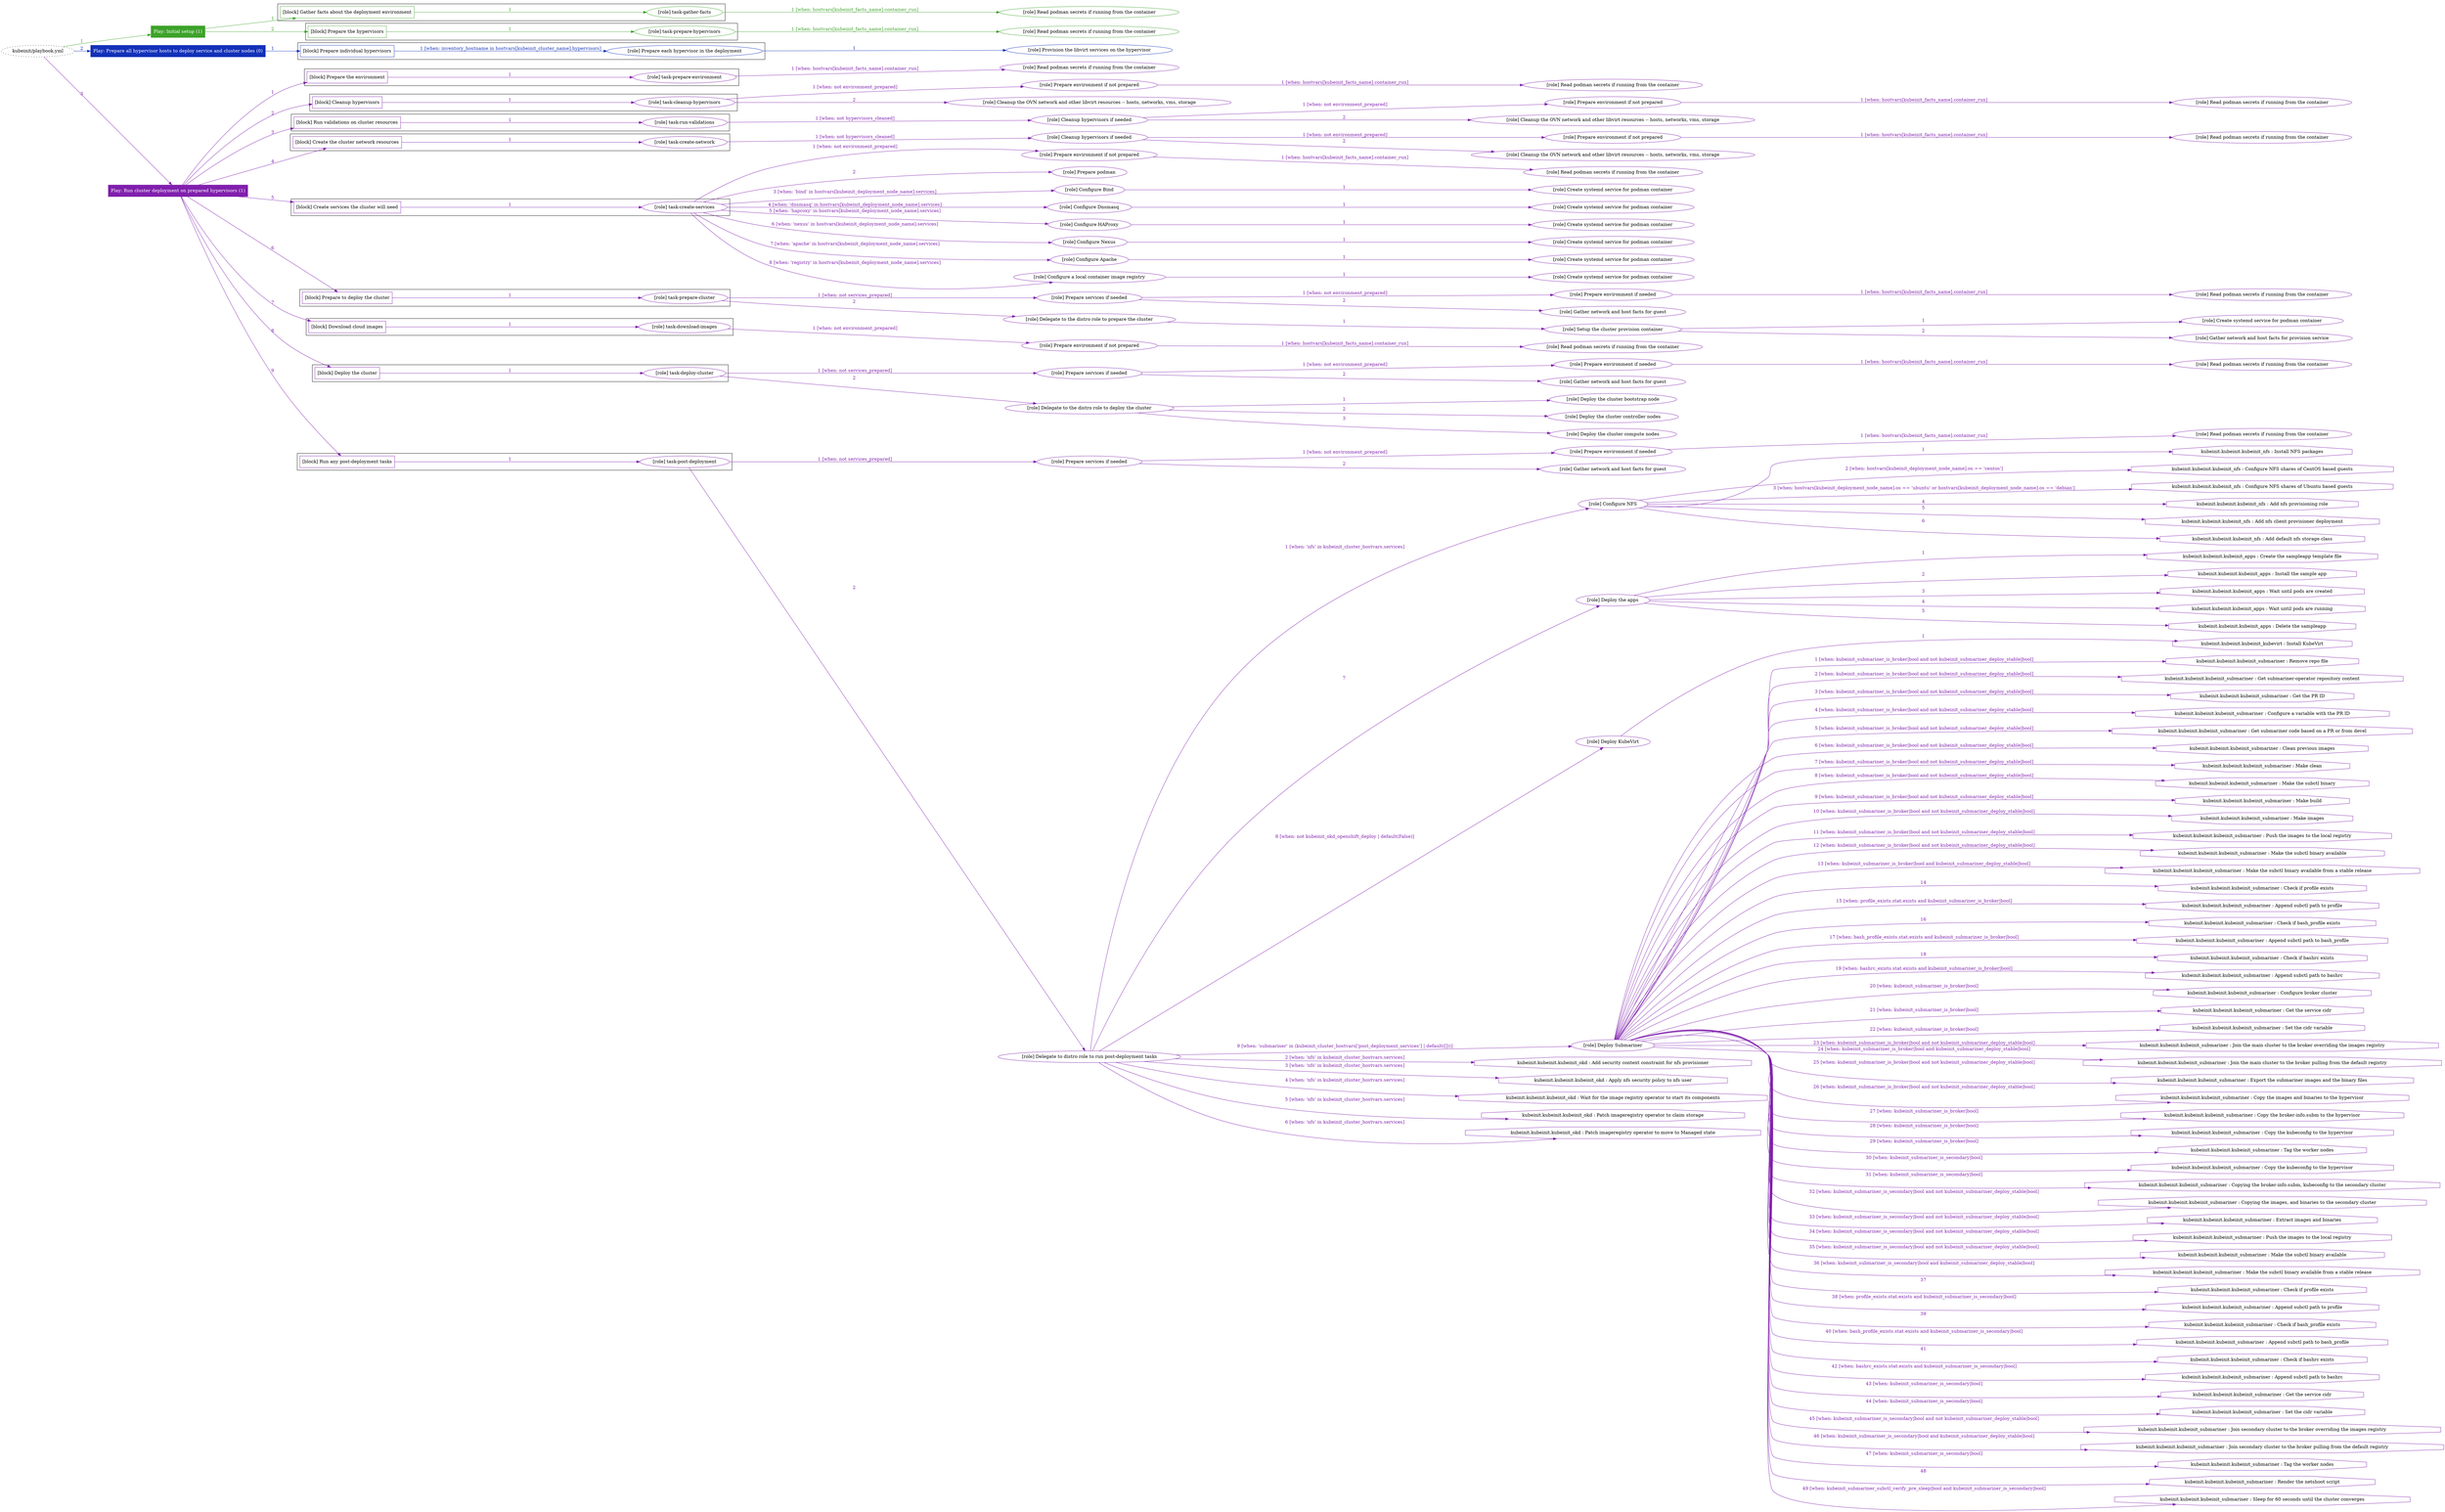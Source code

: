 digraph {
	graph [concentrate=true ordering=in rankdir=LR ratio=fill]
	edge [esep=5 sep=10]
	"kubeinit/playbook.yml" [id=root_node style=dotted]
	play_8e973136 [label="Play: Initial setup (1)" color="#3da22a" fontcolor="#ffffff" id=play_8e973136 shape=box style=filled tooltip=localhost]
	"kubeinit/playbook.yml" -> play_8e973136 [label="1 " color="#3da22a" fontcolor="#3da22a" id=edge_046dbe3c labeltooltip="1 " tooltip="1 "]
	subgraph "Read podman secrets if running from the container" {
		role_c6eec3cd [label="[role] Read podman secrets if running from the container" color="#3da22a" id=role_c6eec3cd tooltip="Read podman secrets if running from the container"]
	}
	subgraph "task-gather-facts" {
		role_2de1b2ab [label="[role] task-gather-facts" color="#3da22a" id=role_2de1b2ab tooltip="task-gather-facts"]
		role_2de1b2ab -> role_c6eec3cd [label="1 [when: hostvars[kubeinit_facts_name].container_run]" color="#3da22a" fontcolor="#3da22a" id=edge_956f3f4a labeltooltip="1 [when: hostvars[kubeinit_facts_name].container_run]" tooltip="1 [when: hostvars[kubeinit_facts_name].container_run]"]
	}
	subgraph "Read podman secrets if running from the container" {
		role_429917e6 [label="[role] Read podman secrets if running from the container" color="#3da22a" id=role_429917e6 tooltip="Read podman secrets if running from the container"]
	}
	subgraph "task-prepare-hypervisors" {
		role_b877739e [label="[role] task-prepare-hypervisors" color="#3da22a" id=role_b877739e tooltip="task-prepare-hypervisors"]
		role_b877739e -> role_429917e6 [label="1 [when: hostvars[kubeinit_facts_name].container_run]" color="#3da22a" fontcolor="#3da22a" id=edge_117142f1 labeltooltip="1 [when: hostvars[kubeinit_facts_name].container_run]" tooltip="1 [when: hostvars[kubeinit_facts_name].container_run]"]
	}
	subgraph "Play: Initial setup (1)" {
		play_8e973136 -> block_1b219c3b [label=1 color="#3da22a" fontcolor="#3da22a" id=edge_9ead3d5d labeltooltip=1 tooltip=1]
		subgraph cluster_block_1b219c3b {
			block_1b219c3b [label="[block] Gather facts about the deployment environment" color="#3da22a" id=block_1b219c3b labeltooltip="Gather facts about the deployment environment" shape=box tooltip="Gather facts about the deployment environment"]
			block_1b219c3b -> role_2de1b2ab [label="1 " color="#3da22a" fontcolor="#3da22a" id=edge_9a0329f1 labeltooltip="1 " tooltip="1 "]
		}
		play_8e973136 -> block_66ba268b [label=2 color="#3da22a" fontcolor="#3da22a" id=edge_96468806 labeltooltip=2 tooltip=2]
		subgraph cluster_block_66ba268b {
			block_66ba268b [label="[block] Prepare the hypervisors" color="#3da22a" id=block_66ba268b labeltooltip="Prepare the hypervisors" shape=box tooltip="Prepare the hypervisors"]
			block_66ba268b -> role_b877739e [label="1 " color="#3da22a" fontcolor="#3da22a" id=edge_229be7aa labeltooltip="1 " tooltip="1 "]
		}
	}
	play_f1417318 [label="Play: Prepare all hypervisor hosts to deploy service and cluster nodes (0)" color="#1331b9" fontcolor="#ffffff" id=play_f1417318 shape=box style=filled tooltip="Play: Prepare all hypervisor hosts to deploy service and cluster nodes (0)"]
	"kubeinit/playbook.yml" -> play_f1417318 [label="2 " color="#1331b9" fontcolor="#1331b9" id=edge_77fef338 labeltooltip="2 " tooltip="2 "]
	subgraph "Provision the libvirt services on the hypervisor" {
		role_1cb1f9b7 [label="[role] Provision the libvirt services on the hypervisor" color="#1331b9" id=role_1cb1f9b7 tooltip="Provision the libvirt services on the hypervisor"]
	}
	subgraph "Prepare each hypervisor in the deployment" {
		role_1d1a9a85 [label="[role] Prepare each hypervisor in the deployment" color="#1331b9" id=role_1d1a9a85 tooltip="Prepare each hypervisor in the deployment"]
		role_1d1a9a85 -> role_1cb1f9b7 [label="1 " color="#1331b9" fontcolor="#1331b9" id=edge_116e3434 labeltooltip="1 " tooltip="1 "]
	}
	subgraph "Play: Prepare all hypervisor hosts to deploy service and cluster nodes (0)" {
		play_f1417318 -> block_4d8bea5c [label=1 color="#1331b9" fontcolor="#1331b9" id=edge_c4df1e2f labeltooltip=1 tooltip=1]
		subgraph cluster_block_4d8bea5c {
			block_4d8bea5c [label="[block] Prepare individual hypervisors" color="#1331b9" id=block_4d8bea5c labeltooltip="Prepare individual hypervisors" shape=box tooltip="Prepare individual hypervisors"]
			block_4d8bea5c -> role_1d1a9a85 [label="1 [when: inventory_hostname in hostvars[kubeinit_cluster_name].hypervisors]" color="#1331b9" fontcolor="#1331b9" id=edge_77655678 labeltooltip="1 [when: inventory_hostname in hostvars[kubeinit_cluster_name].hypervisors]" tooltip="1 [when: inventory_hostname in hostvars[kubeinit_cluster_name].hypervisors]"]
		}
	}
	play_fbdadf86 [label="Play: Run cluster deployment on prepared hypervisors (1)" color="#801fad" fontcolor="#ffffff" id=play_fbdadf86 shape=box style=filled tooltip=localhost]
	"kubeinit/playbook.yml" -> play_fbdadf86 [label="3 " color="#801fad" fontcolor="#801fad" id=edge_5c2734df labeltooltip="3 " tooltip="3 "]
	subgraph "Read podman secrets if running from the container" {
		role_0ea765fb [label="[role] Read podman secrets if running from the container" color="#801fad" id=role_0ea765fb tooltip="Read podman secrets if running from the container"]
	}
	subgraph "task-prepare-environment" {
		role_e36e70dd [label="[role] task-prepare-environment" color="#801fad" id=role_e36e70dd tooltip="task-prepare-environment"]
		role_e36e70dd -> role_0ea765fb [label="1 [when: hostvars[kubeinit_facts_name].container_run]" color="#801fad" fontcolor="#801fad" id=edge_dc77615d labeltooltip="1 [when: hostvars[kubeinit_facts_name].container_run]" tooltip="1 [when: hostvars[kubeinit_facts_name].container_run]"]
	}
	subgraph "Read podman secrets if running from the container" {
		role_c1ff1ac0 [label="[role] Read podman secrets if running from the container" color="#801fad" id=role_c1ff1ac0 tooltip="Read podman secrets if running from the container"]
	}
	subgraph "Prepare environment if not prepared" {
		role_dd8b33c9 [label="[role] Prepare environment if not prepared" color="#801fad" id=role_dd8b33c9 tooltip="Prepare environment if not prepared"]
		role_dd8b33c9 -> role_c1ff1ac0 [label="1 [when: hostvars[kubeinit_facts_name].container_run]" color="#801fad" fontcolor="#801fad" id=edge_771f7354 labeltooltip="1 [when: hostvars[kubeinit_facts_name].container_run]" tooltip="1 [when: hostvars[kubeinit_facts_name].container_run]"]
	}
	subgraph "Cleanup the OVN network and other libvirt resources -- hosts, networks, vms, storage" {
		role_c7a081b0 [label="[role] Cleanup the OVN network and other libvirt resources -- hosts, networks, vms, storage" color="#801fad" id=role_c7a081b0 tooltip="Cleanup the OVN network and other libvirt resources -- hosts, networks, vms, storage"]
	}
	subgraph "task-cleanup-hypervisors" {
		role_5afaf176 [label="[role] task-cleanup-hypervisors" color="#801fad" id=role_5afaf176 tooltip="task-cleanup-hypervisors"]
		role_5afaf176 -> role_dd8b33c9 [label="1 [when: not environment_prepared]" color="#801fad" fontcolor="#801fad" id=edge_cbc700b2 labeltooltip="1 [when: not environment_prepared]" tooltip="1 [when: not environment_prepared]"]
		role_5afaf176 -> role_c7a081b0 [label="2 " color="#801fad" fontcolor="#801fad" id=edge_677adb33 labeltooltip="2 " tooltip="2 "]
	}
	subgraph "Read podman secrets if running from the container" {
		role_7d156525 [label="[role] Read podman secrets if running from the container" color="#801fad" id=role_7d156525 tooltip="Read podman secrets if running from the container"]
	}
	subgraph "Prepare environment if not prepared" {
		role_a16cdfd2 [label="[role] Prepare environment if not prepared" color="#801fad" id=role_a16cdfd2 tooltip="Prepare environment if not prepared"]
		role_a16cdfd2 -> role_7d156525 [label="1 [when: hostvars[kubeinit_facts_name].container_run]" color="#801fad" fontcolor="#801fad" id=edge_7659eeb5 labeltooltip="1 [when: hostvars[kubeinit_facts_name].container_run]" tooltip="1 [when: hostvars[kubeinit_facts_name].container_run]"]
	}
	subgraph "Cleanup the OVN network and other libvirt resources -- hosts, networks, vms, storage" {
		role_4a424b27 [label="[role] Cleanup the OVN network and other libvirt resources -- hosts, networks, vms, storage" color="#801fad" id=role_4a424b27 tooltip="Cleanup the OVN network and other libvirt resources -- hosts, networks, vms, storage"]
	}
	subgraph "Cleanup hypervisors if needed" {
		role_72c7cfd5 [label="[role] Cleanup hypervisors if needed" color="#801fad" id=role_72c7cfd5 tooltip="Cleanup hypervisors if needed"]
		role_72c7cfd5 -> role_a16cdfd2 [label="1 [when: not environment_prepared]" color="#801fad" fontcolor="#801fad" id=edge_c3ae42fe labeltooltip="1 [when: not environment_prepared]" tooltip="1 [when: not environment_prepared]"]
		role_72c7cfd5 -> role_4a424b27 [label="2 " color="#801fad" fontcolor="#801fad" id=edge_60811afc labeltooltip="2 " tooltip="2 "]
	}
	subgraph "task-run-validations" {
		role_755889d8 [label="[role] task-run-validations" color="#801fad" id=role_755889d8 tooltip="task-run-validations"]
		role_755889d8 -> role_72c7cfd5 [label="1 [when: not hypervisors_cleaned]" color="#801fad" fontcolor="#801fad" id=edge_7f116d0d labeltooltip="1 [when: not hypervisors_cleaned]" tooltip="1 [when: not hypervisors_cleaned]"]
	}
	subgraph "Read podman secrets if running from the container" {
		role_2d20af24 [label="[role] Read podman secrets if running from the container" color="#801fad" id=role_2d20af24 tooltip="Read podman secrets if running from the container"]
	}
	subgraph "Prepare environment if not prepared" {
		role_464f7e87 [label="[role] Prepare environment if not prepared" color="#801fad" id=role_464f7e87 tooltip="Prepare environment if not prepared"]
		role_464f7e87 -> role_2d20af24 [label="1 [when: hostvars[kubeinit_facts_name].container_run]" color="#801fad" fontcolor="#801fad" id=edge_f360f38b labeltooltip="1 [when: hostvars[kubeinit_facts_name].container_run]" tooltip="1 [when: hostvars[kubeinit_facts_name].container_run]"]
	}
	subgraph "Cleanup the OVN network and other libvirt resources -- hosts, networks, vms, storage" {
		role_a8063f48 [label="[role] Cleanup the OVN network and other libvirt resources -- hosts, networks, vms, storage" color="#801fad" id=role_a8063f48 tooltip="Cleanup the OVN network and other libvirt resources -- hosts, networks, vms, storage"]
	}
	subgraph "Cleanup hypervisors if needed" {
		role_f380c729 [label="[role] Cleanup hypervisors if needed" color="#801fad" id=role_f380c729 tooltip="Cleanup hypervisors if needed"]
		role_f380c729 -> role_464f7e87 [label="1 [when: not environment_prepared]" color="#801fad" fontcolor="#801fad" id=edge_33827431 labeltooltip="1 [when: not environment_prepared]" tooltip="1 [when: not environment_prepared]"]
		role_f380c729 -> role_a8063f48 [label="2 " color="#801fad" fontcolor="#801fad" id=edge_3f02ed52 labeltooltip="2 " tooltip="2 "]
	}
	subgraph "task-create-network" {
		role_3556f4aa [label="[role] task-create-network" color="#801fad" id=role_3556f4aa tooltip="task-create-network"]
		role_3556f4aa -> role_f380c729 [label="1 [when: not hypervisors_cleaned]" color="#801fad" fontcolor="#801fad" id=edge_d6a1bd2e labeltooltip="1 [when: not hypervisors_cleaned]" tooltip="1 [when: not hypervisors_cleaned]"]
	}
	subgraph "Read podman secrets if running from the container" {
		role_343254ae [label="[role] Read podman secrets if running from the container" color="#801fad" id=role_343254ae tooltip="Read podman secrets if running from the container"]
	}
	subgraph "Prepare environment if not prepared" {
		role_44c1ed25 [label="[role] Prepare environment if not prepared" color="#801fad" id=role_44c1ed25 tooltip="Prepare environment if not prepared"]
		role_44c1ed25 -> role_343254ae [label="1 [when: hostvars[kubeinit_facts_name].container_run]" color="#801fad" fontcolor="#801fad" id=edge_e9839051 labeltooltip="1 [when: hostvars[kubeinit_facts_name].container_run]" tooltip="1 [when: hostvars[kubeinit_facts_name].container_run]"]
	}
	subgraph "Prepare podman" {
		role_59a1ca22 [label="[role] Prepare podman" color="#801fad" id=role_59a1ca22 tooltip="Prepare podman"]
	}
	subgraph "Create systemd service for podman container" {
		role_c74238ae [label="[role] Create systemd service for podman container" color="#801fad" id=role_c74238ae tooltip="Create systemd service for podman container"]
	}
	subgraph "Configure Bind" {
		role_97add65c [label="[role] Configure Bind" color="#801fad" id=role_97add65c tooltip="Configure Bind"]
		role_97add65c -> role_c74238ae [label="1 " color="#801fad" fontcolor="#801fad" id=edge_c15dc2da labeltooltip="1 " tooltip="1 "]
	}
	subgraph "Create systemd service for podman container" {
		role_85a346cc [label="[role] Create systemd service for podman container" color="#801fad" id=role_85a346cc tooltip="Create systemd service for podman container"]
	}
	subgraph "Configure Dnsmasq" {
		role_432e20c9 [label="[role] Configure Dnsmasq" color="#801fad" id=role_432e20c9 tooltip="Configure Dnsmasq"]
		role_432e20c9 -> role_85a346cc [label="1 " color="#801fad" fontcolor="#801fad" id=edge_f980eb7c labeltooltip="1 " tooltip="1 "]
	}
	subgraph "Create systemd service for podman container" {
		role_e8bff187 [label="[role] Create systemd service for podman container" color="#801fad" id=role_e8bff187 tooltip="Create systemd service for podman container"]
	}
	subgraph "Configure HAProxy" {
		role_1f69b07a [label="[role] Configure HAProxy" color="#801fad" id=role_1f69b07a tooltip="Configure HAProxy"]
		role_1f69b07a -> role_e8bff187 [label="1 " color="#801fad" fontcolor="#801fad" id=edge_d3727dd2 labeltooltip="1 " tooltip="1 "]
	}
	subgraph "Create systemd service for podman container" {
		role_41e3b062 [label="[role] Create systemd service for podman container" color="#801fad" id=role_41e3b062 tooltip="Create systemd service for podman container"]
	}
	subgraph "Configure Nexus" {
		role_3e44bc13 [label="[role] Configure Nexus" color="#801fad" id=role_3e44bc13 tooltip="Configure Nexus"]
		role_3e44bc13 -> role_41e3b062 [label="1 " color="#801fad" fontcolor="#801fad" id=edge_e8ef0391 labeltooltip="1 " tooltip="1 "]
	}
	subgraph "Create systemd service for podman container" {
		role_e8cba9fa [label="[role] Create systemd service for podman container" color="#801fad" id=role_e8cba9fa tooltip="Create systemd service for podman container"]
	}
	subgraph "Configure Apache" {
		role_afda24d8 [label="[role] Configure Apache" color="#801fad" id=role_afda24d8 tooltip="Configure Apache"]
		role_afda24d8 -> role_e8cba9fa [label="1 " color="#801fad" fontcolor="#801fad" id=edge_bfed6d62 labeltooltip="1 " tooltip="1 "]
	}
	subgraph "Create systemd service for podman container" {
		role_3f3839a5 [label="[role] Create systemd service for podman container" color="#801fad" id=role_3f3839a5 tooltip="Create systemd service for podman container"]
	}
	subgraph "Configure a local container image registry" {
		role_faebe3c1 [label="[role] Configure a local container image registry" color="#801fad" id=role_faebe3c1 tooltip="Configure a local container image registry"]
		role_faebe3c1 -> role_3f3839a5 [label="1 " color="#801fad" fontcolor="#801fad" id=edge_8c421ed1 labeltooltip="1 " tooltip="1 "]
	}
	subgraph "task-create-services" {
		role_0f698fa4 [label="[role] task-create-services" color="#801fad" id=role_0f698fa4 tooltip="task-create-services"]
		role_0f698fa4 -> role_44c1ed25 [label="1 [when: not environment_prepared]" color="#801fad" fontcolor="#801fad" id=edge_cafa7331 labeltooltip="1 [when: not environment_prepared]" tooltip="1 [when: not environment_prepared]"]
		role_0f698fa4 -> role_59a1ca22 [label="2 " color="#801fad" fontcolor="#801fad" id=edge_9670884d labeltooltip="2 " tooltip="2 "]
		role_0f698fa4 -> role_97add65c [label="3 [when: 'bind' in hostvars[kubeinit_deployment_node_name].services]" color="#801fad" fontcolor="#801fad" id=edge_b5d7a00d labeltooltip="3 [when: 'bind' in hostvars[kubeinit_deployment_node_name].services]" tooltip="3 [when: 'bind' in hostvars[kubeinit_deployment_node_name].services]"]
		role_0f698fa4 -> role_432e20c9 [label="4 [when: 'dnsmasq' in hostvars[kubeinit_deployment_node_name].services]" color="#801fad" fontcolor="#801fad" id=edge_b0abf630 labeltooltip="4 [when: 'dnsmasq' in hostvars[kubeinit_deployment_node_name].services]" tooltip="4 [when: 'dnsmasq' in hostvars[kubeinit_deployment_node_name].services]"]
		role_0f698fa4 -> role_1f69b07a [label="5 [when: 'haproxy' in hostvars[kubeinit_deployment_node_name].services]" color="#801fad" fontcolor="#801fad" id=edge_bc7a6c8a labeltooltip="5 [when: 'haproxy' in hostvars[kubeinit_deployment_node_name].services]" tooltip="5 [when: 'haproxy' in hostvars[kubeinit_deployment_node_name].services]"]
		role_0f698fa4 -> role_3e44bc13 [label="6 [when: 'nexus' in hostvars[kubeinit_deployment_node_name].services]" color="#801fad" fontcolor="#801fad" id=edge_6adf9e06 labeltooltip="6 [when: 'nexus' in hostvars[kubeinit_deployment_node_name].services]" tooltip="6 [when: 'nexus' in hostvars[kubeinit_deployment_node_name].services]"]
		role_0f698fa4 -> role_afda24d8 [label="7 [when: 'apache' in hostvars[kubeinit_deployment_node_name].services]" color="#801fad" fontcolor="#801fad" id=edge_5a8353b8 labeltooltip="7 [when: 'apache' in hostvars[kubeinit_deployment_node_name].services]" tooltip="7 [when: 'apache' in hostvars[kubeinit_deployment_node_name].services]"]
		role_0f698fa4 -> role_faebe3c1 [label="8 [when: 'registry' in hostvars[kubeinit_deployment_node_name].services]" color="#801fad" fontcolor="#801fad" id=edge_d15de29f labeltooltip="8 [when: 'registry' in hostvars[kubeinit_deployment_node_name].services]" tooltip="8 [when: 'registry' in hostvars[kubeinit_deployment_node_name].services]"]
	}
	subgraph "Read podman secrets if running from the container" {
		role_9e32bc2d [label="[role] Read podman secrets if running from the container" color="#801fad" id=role_9e32bc2d tooltip="Read podman secrets if running from the container"]
	}
	subgraph "Prepare environment if needed" {
		role_14b78316 [label="[role] Prepare environment if needed" color="#801fad" id=role_14b78316 tooltip="Prepare environment if needed"]
		role_14b78316 -> role_9e32bc2d [label="1 [when: hostvars[kubeinit_facts_name].container_run]" color="#801fad" fontcolor="#801fad" id=edge_aebf5a51 labeltooltip="1 [when: hostvars[kubeinit_facts_name].container_run]" tooltip="1 [when: hostvars[kubeinit_facts_name].container_run]"]
	}
	subgraph "Gather network and host facts for guest" {
		role_12e50899 [label="[role] Gather network and host facts for guest" color="#801fad" id=role_12e50899 tooltip="Gather network and host facts for guest"]
	}
	subgraph "Prepare services if needed" {
		role_053028a9 [label="[role] Prepare services if needed" color="#801fad" id=role_053028a9 tooltip="Prepare services if needed"]
		role_053028a9 -> role_14b78316 [label="1 [when: not environment_prepared]" color="#801fad" fontcolor="#801fad" id=edge_41c6b006 labeltooltip="1 [when: not environment_prepared]" tooltip="1 [when: not environment_prepared]"]
		role_053028a9 -> role_12e50899 [label="2 " color="#801fad" fontcolor="#801fad" id=edge_4e2efa8e labeltooltip="2 " tooltip="2 "]
	}
	subgraph "Create systemd service for podman container" {
		role_1a7ef466 [label="[role] Create systemd service for podman container" color="#801fad" id=role_1a7ef466 tooltip="Create systemd service for podman container"]
	}
	subgraph "Gather network and host facts for provision service" {
		role_01738344 [label="[role] Gather network and host facts for provision service" color="#801fad" id=role_01738344 tooltip="Gather network and host facts for provision service"]
	}
	subgraph "Setup the cluster provision container" {
		role_97a98b89 [label="[role] Setup the cluster provision container" color="#801fad" id=role_97a98b89 tooltip="Setup the cluster provision container"]
		role_97a98b89 -> role_1a7ef466 [label="1 " color="#801fad" fontcolor="#801fad" id=edge_561e9c6c labeltooltip="1 " tooltip="1 "]
		role_97a98b89 -> role_01738344 [label="2 " color="#801fad" fontcolor="#801fad" id=edge_539a1c87 labeltooltip="2 " tooltip="2 "]
	}
	subgraph "Delegate to the distro role to prepare the cluster" {
		role_92324804 [label="[role] Delegate to the distro role to prepare the cluster" color="#801fad" id=role_92324804 tooltip="Delegate to the distro role to prepare the cluster"]
		role_92324804 -> role_97a98b89 [label="1 " color="#801fad" fontcolor="#801fad" id=edge_0e428529 labeltooltip="1 " tooltip="1 "]
	}
	subgraph "task-prepare-cluster" {
		role_c84a30e8 [label="[role] task-prepare-cluster" color="#801fad" id=role_c84a30e8 tooltip="task-prepare-cluster"]
		role_c84a30e8 -> role_053028a9 [label="1 [when: not services_prepared]" color="#801fad" fontcolor="#801fad" id=edge_49e70f19 labeltooltip="1 [when: not services_prepared]" tooltip="1 [when: not services_prepared]"]
		role_c84a30e8 -> role_92324804 [label="2 " color="#801fad" fontcolor="#801fad" id=edge_46a852f3 labeltooltip="2 " tooltip="2 "]
	}
	subgraph "Read podman secrets if running from the container" {
		role_3178d82f [label="[role] Read podman secrets if running from the container" color="#801fad" id=role_3178d82f tooltip="Read podman secrets if running from the container"]
	}
	subgraph "Prepare environment if not prepared" {
		role_95e76a90 [label="[role] Prepare environment if not prepared" color="#801fad" id=role_95e76a90 tooltip="Prepare environment if not prepared"]
		role_95e76a90 -> role_3178d82f [label="1 [when: hostvars[kubeinit_facts_name].container_run]" color="#801fad" fontcolor="#801fad" id=edge_8c42b4c3 labeltooltip="1 [when: hostvars[kubeinit_facts_name].container_run]" tooltip="1 [when: hostvars[kubeinit_facts_name].container_run]"]
	}
	subgraph "task-download-images" {
		role_61121e56 [label="[role] task-download-images" color="#801fad" id=role_61121e56 tooltip="task-download-images"]
		role_61121e56 -> role_95e76a90 [label="1 [when: not environment_prepared]" color="#801fad" fontcolor="#801fad" id=edge_5bd41ab0 labeltooltip="1 [when: not environment_prepared]" tooltip="1 [when: not environment_prepared]"]
	}
	subgraph "Read podman secrets if running from the container" {
		role_ac6c8fde [label="[role] Read podman secrets if running from the container" color="#801fad" id=role_ac6c8fde tooltip="Read podman secrets if running from the container"]
	}
	subgraph "Prepare environment if needed" {
		role_fb17f887 [label="[role] Prepare environment if needed" color="#801fad" id=role_fb17f887 tooltip="Prepare environment if needed"]
		role_fb17f887 -> role_ac6c8fde [label="1 [when: hostvars[kubeinit_facts_name].container_run]" color="#801fad" fontcolor="#801fad" id=edge_b3772aa6 labeltooltip="1 [when: hostvars[kubeinit_facts_name].container_run]" tooltip="1 [when: hostvars[kubeinit_facts_name].container_run]"]
	}
	subgraph "Gather network and host facts for guest" {
		role_4fefe7e0 [label="[role] Gather network and host facts for guest" color="#801fad" id=role_4fefe7e0 tooltip="Gather network and host facts for guest"]
	}
	subgraph "Prepare services if needed" {
		role_c6ba0f58 [label="[role] Prepare services if needed" color="#801fad" id=role_c6ba0f58 tooltip="Prepare services if needed"]
		role_c6ba0f58 -> role_fb17f887 [label="1 [when: not environment_prepared]" color="#801fad" fontcolor="#801fad" id=edge_cb2e5df4 labeltooltip="1 [when: not environment_prepared]" tooltip="1 [when: not environment_prepared]"]
		role_c6ba0f58 -> role_4fefe7e0 [label="2 " color="#801fad" fontcolor="#801fad" id=edge_4d288297 labeltooltip="2 " tooltip="2 "]
	}
	subgraph "Deploy the cluster bootstrap node" {
		role_bcfc329a [label="[role] Deploy the cluster bootstrap node" color="#801fad" id=role_bcfc329a tooltip="Deploy the cluster bootstrap node"]
	}
	subgraph "Deploy the cluster controller nodes" {
		role_38139d5e [label="[role] Deploy the cluster controller nodes" color="#801fad" id=role_38139d5e tooltip="Deploy the cluster controller nodes"]
	}
	subgraph "Deploy the cluster compute nodes" {
		role_61663104 [label="[role] Deploy the cluster compute nodes" color="#801fad" id=role_61663104 tooltip="Deploy the cluster compute nodes"]
	}
	subgraph "Delegate to the distro role to deploy the cluster" {
		role_9096f916 [label="[role] Delegate to the distro role to deploy the cluster" color="#801fad" id=role_9096f916 tooltip="Delegate to the distro role to deploy the cluster"]
		role_9096f916 -> role_bcfc329a [label="1 " color="#801fad" fontcolor="#801fad" id=edge_6f66b399 labeltooltip="1 " tooltip="1 "]
		role_9096f916 -> role_38139d5e [label="2 " color="#801fad" fontcolor="#801fad" id=edge_3ffac8d9 labeltooltip="2 " tooltip="2 "]
		role_9096f916 -> role_61663104 [label="3 " color="#801fad" fontcolor="#801fad" id=edge_7f099bd8 labeltooltip="3 " tooltip="3 "]
	}
	subgraph "task-deploy-cluster" {
		role_c4c13d05 [label="[role] task-deploy-cluster" color="#801fad" id=role_c4c13d05 tooltip="task-deploy-cluster"]
		role_c4c13d05 -> role_c6ba0f58 [label="1 [when: not services_prepared]" color="#801fad" fontcolor="#801fad" id=edge_b5e13202 labeltooltip="1 [when: not services_prepared]" tooltip="1 [when: not services_prepared]"]
		role_c4c13d05 -> role_9096f916 [label="2 " color="#801fad" fontcolor="#801fad" id=edge_df980833 labeltooltip="2 " tooltip="2 "]
	}
	subgraph "Read podman secrets if running from the container" {
		role_eaee0e7b [label="[role] Read podman secrets if running from the container" color="#801fad" id=role_eaee0e7b tooltip="Read podman secrets if running from the container"]
	}
	subgraph "Prepare environment if needed" {
		role_b83dfd57 [label="[role] Prepare environment if needed" color="#801fad" id=role_b83dfd57 tooltip="Prepare environment if needed"]
		role_b83dfd57 -> role_eaee0e7b [label="1 [when: hostvars[kubeinit_facts_name].container_run]" color="#801fad" fontcolor="#801fad" id=edge_7a0ea091 labeltooltip="1 [when: hostvars[kubeinit_facts_name].container_run]" tooltip="1 [when: hostvars[kubeinit_facts_name].container_run]"]
	}
	subgraph "Gather network and host facts for guest" {
		role_1d1871af [label="[role] Gather network and host facts for guest" color="#801fad" id=role_1d1871af tooltip="Gather network and host facts for guest"]
	}
	subgraph "Prepare services if needed" {
		role_30828cb5 [label="[role] Prepare services if needed" color="#801fad" id=role_30828cb5 tooltip="Prepare services if needed"]
		role_30828cb5 -> role_b83dfd57 [label="1 [when: not environment_prepared]" color="#801fad" fontcolor="#801fad" id=edge_04cc6f43 labeltooltip="1 [when: not environment_prepared]" tooltip="1 [when: not environment_prepared]"]
		role_30828cb5 -> role_1d1871af [label="2 " color="#801fad" fontcolor="#801fad" id=edge_7c9056c6 labeltooltip="2 " tooltip="2 "]
	}
	subgraph "Configure NFS" {
		role_cbe6a2fe [label="[role] Configure NFS" color="#801fad" id=role_cbe6a2fe tooltip="Configure NFS"]
		task_f2a148e6 [label="kubeinit.kubeinit.kubeinit_nfs : Install NFS packages" color="#801fad" id=task_f2a148e6 shape=octagon tooltip="kubeinit.kubeinit.kubeinit_nfs : Install NFS packages"]
		role_cbe6a2fe -> task_f2a148e6 [label="1 " color="#801fad" fontcolor="#801fad" id=edge_4cf97ac2 labeltooltip="1 " tooltip="1 "]
		task_3203780d [label="kubeinit.kubeinit.kubeinit_nfs : Configure NFS shares of CentOS based guests" color="#801fad" id=task_3203780d shape=octagon tooltip="kubeinit.kubeinit.kubeinit_nfs : Configure NFS shares of CentOS based guests"]
		role_cbe6a2fe -> task_3203780d [label="2 [when: hostvars[kubeinit_deployment_node_name].os == 'centos']" color="#801fad" fontcolor="#801fad" id=edge_ff1c8dd0 labeltooltip="2 [when: hostvars[kubeinit_deployment_node_name].os == 'centos']" tooltip="2 [when: hostvars[kubeinit_deployment_node_name].os == 'centos']"]
		task_777a3944 [label="kubeinit.kubeinit.kubeinit_nfs : Configure NFS shares of Ubuntu based guests" color="#801fad" id=task_777a3944 shape=octagon tooltip="kubeinit.kubeinit.kubeinit_nfs : Configure NFS shares of Ubuntu based guests"]
		role_cbe6a2fe -> task_777a3944 [label="3 [when: hostvars[kubeinit_deployment_node_name].os == 'ubuntu' or hostvars[kubeinit_deployment_node_name].os == 'debian']" color="#801fad" fontcolor="#801fad" id=edge_37b9a738 labeltooltip="3 [when: hostvars[kubeinit_deployment_node_name].os == 'ubuntu' or hostvars[kubeinit_deployment_node_name].os == 'debian']" tooltip="3 [when: hostvars[kubeinit_deployment_node_name].os == 'ubuntu' or hostvars[kubeinit_deployment_node_name].os == 'debian']"]
		task_0edb376d [label="kubeinit.kubeinit.kubeinit_nfs : Add nfs provisioning role" color="#801fad" id=task_0edb376d shape=octagon tooltip="kubeinit.kubeinit.kubeinit_nfs : Add nfs provisioning role"]
		role_cbe6a2fe -> task_0edb376d [label="4 " color="#801fad" fontcolor="#801fad" id=edge_9387bd94 labeltooltip="4 " tooltip="4 "]
		task_988fd146 [label="kubeinit.kubeinit.kubeinit_nfs : Add nfs client provisioner deployment" color="#801fad" id=task_988fd146 shape=octagon tooltip="kubeinit.kubeinit.kubeinit_nfs : Add nfs client provisioner deployment"]
		role_cbe6a2fe -> task_988fd146 [label="5 " color="#801fad" fontcolor="#801fad" id=edge_f63dc804 labeltooltip="5 " tooltip="5 "]
		task_d0b5802b [label="kubeinit.kubeinit.kubeinit_nfs : Add default nfs storage class" color="#801fad" id=task_d0b5802b shape=octagon tooltip="kubeinit.kubeinit.kubeinit_nfs : Add default nfs storage class"]
		role_cbe6a2fe -> task_d0b5802b [label="6 " color="#801fad" fontcolor="#801fad" id=edge_b521510a labeltooltip="6 " tooltip="6 "]
	}
	subgraph "Deploy the apps" {
		role_b92d8c7b [label="[role] Deploy the apps" color="#801fad" id=role_b92d8c7b tooltip="Deploy the apps"]
		task_a7041620 [label="kubeinit.kubeinit.kubeinit_apps : Create the sampleapp template file" color="#801fad" id=task_a7041620 shape=octagon tooltip="kubeinit.kubeinit.kubeinit_apps : Create the sampleapp template file"]
		role_b92d8c7b -> task_a7041620 [label="1 " color="#801fad" fontcolor="#801fad" id=edge_2d4120a9 labeltooltip="1 " tooltip="1 "]
		task_d3280a54 [label="kubeinit.kubeinit.kubeinit_apps : Install the sample app" color="#801fad" id=task_d3280a54 shape=octagon tooltip="kubeinit.kubeinit.kubeinit_apps : Install the sample app"]
		role_b92d8c7b -> task_d3280a54 [label="2 " color="#801fad" fontcolor="#801fad" id=edge_6e334222 labeltooltip="2 " tooltip="2 "]
		task_ec46fc9b [label="kubeinit.kubeinit.kubeinit_apps : Wait until pods are created" color="#801fad" id=task_ec46fc9b shape=octagon tooltip="kubeinit.kubeinit.kubeinit_apps : Wait until pods are created"]
		role_b92d8c7b -> task_ec46fc9b [label="3 " color="#801fad" fontcolor="#801fad" id=edge_a2b2c943 labeltooltip="3 " tooltip="3 "]
		task_dd432607 [label="kubeinit.kubeinit.kubeinit_apps : Wait until pods are running" color="#801fad" id=task_dd432607 shape=octagon tooltip="kubeinit.kubeinit.kubeinit_apps : Wait until pods are running"]
		role_b92d8c7b -> task_dd432607 [label="4 " color="#801fad" fontcolor="#801fad" id=edge_d118556e labeltooltip="4 " tooltip="4 "]
		task_9d84d8ea [label="kubeinit.kubeinit.kubeinit_apps : Delete the sampleapp" color="#801fad" id=task_9d84d8ea shape=octagon tooltip="kubeinit.kubeinit.kubeinit_apps : Delete the sampleapp"]
		role_b92d8c7b -> task_9d84d8ea [label="5 " color="#801fad" fontcolor="#801fad" id=edge_1bd20dd3 labeltooltip="5 " tooltip="5 "]
	}
	subgraph "Deploy KubeVirt" {
		role_9b129924 [label="[role] Deploy KubeVirt" color="#801fad" id=role_9b129924 tooltip="Deploy KubeVirt"]
		task_bf27761f [label="kubeinit.kubeinit.kubeinit_kubevirt : Install KubeVirt" color="#801fad" id=task_bf27761f shape=octagon tooltip="kubeinit.kubeinit.kubeinit_kubevirt : Install KubeVirt"]
		role_9b129924 -> task_bf27761f [label="1 " color="#801fad" fontcolor="#801fad" id=edge_66e13656 labeltooltip="1 " tooltip="1 "]
	}
	subgraph "Deploy Submariner" {
		role_cb074d25 [label="[role] Deploy Submariner" color="#801fad" id=role_cb074d25 tooltip="Deploy Submariner"]
		task_28c384cd [label="kubeinit.kubeinit.kubeinit_submariner : Remove repo file" color="#801fad" id=task_28c384cd shape=octagon tooltip="kubeinit.kubeinit.kubeinit_submariner : Remove repo file"]
		role_cb074d25 -> task_28c384cd [label="1 [when: kubeinit_submariner_is_broker|bool and not kubeinit_submariner_deploy_stable|bool]" color="#801fad" fontcolor="#801fad" id=edge_c1e997cd labeltooltip="1 [when: kubeinit_submariner_is_broker|bool and not kubeinit_submariner_deploy_stable|bool]" tooltip="1 [when: kubeinit_submariner_is_broker|bool and not kubeinit_submariner_deploy_stable|bool]"]
		task_67077c1a [label="kubeinit.kubeinit.kubeinit_submariner : Get submariner-operator repository content" color="#801fad" id=task_67077c1a shape=octagon tooltip="kubeinit.kubeinit.kubeinit_submariner : Get submariner-operator repository content"]
		role_cb074d25 -> task_67077c1a [label="2 [when: kubeinit_submariner_is_broker|bool and not kubeinit_submariner_deploy_stable|bool]" color="#801fad" fontcolor="#801fad" id=edge_81429642 labeltooltip="2 [when: kubeinit_submariner_is_broker|bool and not kubeinit_submariner_deploy_stable|bool]" tooltip="2 [when: kubeinit_submariner_is_broker|bool and not kubeinit_submariner_deploy_stable|bool]"]
		task_ece30427 [label="kubeinit.kubeinit.kubeinit_submariner : Get the PR ID" color="#801fad" id=task_ece30427 shape=octagon tooltip="kubeinit.kubeinit.kubeinit_submariner : Get the PR ID"]
		role_cb074d25 -> task_ece30427 [label="3 [when: kubeinit_submariner_is_broker|bool and not kubeinit_submariner_deploy_stable|bool]" color="#801fad" fontcolor="#801fad" id=edge_f8b82c08 labeltooltip="3 [when: kubeinit_submariner_is_broker|bool and not kubeinit_submariner_deploy_stable|bool]" tooltip="3 [when: kubeinit_submariner_is_broker|bool and not kubeinit_submariner_deploy_stable|bool]"]
		task_a585230d [label="kubeinit.kubeinit.kubeinit_submariner : Configure a variable with the PR ID" color="#801fad" id=task_a585230d shape=octagon tooltip="kubeinit.kubeinit.kubeinit_submariner : Configure a variable with the PR ID"]
		role_cb074d25 -> task_a585230d [label="4 [when: kubeinit_submariner_is_broker|bool and not kubeinit_submariner_deploy_stable|bool]" color="#801fad" fontcolor="#801fad" id=edge_f3b6895a labeltooltip="4 [when: kubeinit_submariner_is_broker|bool and not kubeinit_submariner_deploy_stable|bool]" tooltip="4 [when: kubeinit_submariner_is_broker|bool and not kubeinit_submariner_deploy_stable|bool]"]
		task_fa27a908 [label="kubeinit.kubeinit.kubeinit_submariner : Get submariner code based on a PR or from devel" color="#801fad" id=task_fa27a908 shape=octagon tooltip="kubeinit.kubeinit.kubeinit_submariner : Get submariner code based on a PR or from devel"]
		role_cb074d25 -> task_fa27a908 [label="5 [when: kubeinit_submariner_is_broker|bool and not kubeinit_submariner_deploy_stable|bool]" color="#801fad" fontcolor="#801fad" id=edge_93057ab3 labeltooltip="5 [when: kubeinit_submariner_is_broker|bool and not kubeinit_submariner_deploy_stable|bool]" tooltip="5 [when: kubeinit_submariner_is_broker|bool and not kubeinit_submariner_deploy_stable|bool]"]
		task_8244eb27 [label="kubeinit.kubeinit.kubeinit_submariner : Clean previous images" color="#801fad" id=task_8244eb27 shape=octagon tooltip="kubeinit.kubeinit.kubeinit_submariner : Clean previous images"]
		role_cb074d25 -> task_8244eb27 [label="6 [when: kubeinit_submariner_is_broker|bool and not kubeinit_submariner_deploy_stable|bool]" color="#801fad" fontcolor="#801fad" id=edge_edbcceb3 labeltooltip="6 [when: kubeinit_submariner_is_broker|bool and not kubeinit_submariner_deploy_stable|bool]" tooltip="6 [when: kubeinit_submariner_is_broker|bool and not kubeinit_submariner_deploy_stable|bool]"]
		task_7b9bbf4f [label="kubeinit.kubeinit.kubeinit_submariner : Make clean" color="#801fad" id=task_7b9bbf4f shape=octagon tooltip="kubeinit.kubeinit.kubeinit_submariner : Make clean"]
		role_cb074d25 -> task_7b9bbf4f [label="7 [when: kubeinit_submariner_is_broker|bool and not kubeinit_submariner_deploy_stable|bool]" color="#801fad" fontcolor="#801fad" id=edge_99c75d7b labeltooltip="7 [when: kubeinit_submariner_is_broker|bool and not kubeinit_submariner_deploy_stable|bool]" tooltip="7 [when: kubeinit_submariner_is_broker|bool and not kubeinit_submariner_deploy_stable|bool]"]
		task_7a76d44b [label="kubeinit.kubeinit.kubeinit_submariner : Make the subctl binary" color="#801fad" id=task_7a76d44b shape=octagon tooltip="kubeinit.kubeinit.kubeinit_submariner : Make the subctl binary"]
		role_cb074d25 -> task_7a76d44b [label="8 [when: kubeinit_submariner_is_broker|bool and not kubeinit_submariner_deploy_stable|bool]" color="#801fad" fontcolor="#801fad" id=edge_e6362abb labeltooltip="8 [when: kubeinit_submariner_is_broker|bool and not kubeinit_submariner_deploy_stable|bool]" tooltip="8 [when: kubeinit_submariner_is_broker|bool and not kubeinit_submariner_deploy_stable|bool]"]
		task_e36b1f1a [label="kubeinit.kubeinit.kubeinit_submariner : Make build" color="#801fad" id=task_e36b1f1a shape=octagon tooltip="kubeinit.kubeinit.kubeinit_submariner : Make build"]
		role_cb074d25 -> task_e36b1f1a [label="9 [when: kubeinit_submariner_is_broker|bool and not kubeinit_submariner_deploy_stable|bool]" color="#801fad" fontcolor="#801fad" id=edge_84cc170a labeltooltip="9 [when: kubeinit_submariner_is_broker|bool and not kubeinit_submariner_deploy_stable|bool]" tooltip="9 [when: kubeinit_submariner_is_broker|bool and not kubeinit_submariner_deploy_stable|bool]"]
		task_ca7b5413 [label="kubeinit.kubeinit.kubeinit_submariner : Make images" color="#801fad" id=task_ca7b5413 shape=octagon tooltip="kubeinit.kubeinit.kubeinit_submariner : Make images"]
		role_cb074d25 -> task_ca7b5413 [label="10 [when: kubeinit_submariner_is_broker|bool and not kubeinit_submariner_deploy_stable|bool]" color="#801fad" fontcolor="#801fad" id=edge_330507dd labeltooltip="10 [when: kubeinit_submariner_is_broker|bool and not kubeinit_submariner_deploy_stable|bool]" tooltip="10 [when: kubeinit_submariner_is_broker|bool and not kubeinit_submariner_deploy_stable|bool]"]
		task_a301436f [label="kubeinit.kubeinit.kubeinit_submariner : Push the images to the local registry" color="#801fad" id=task_a301436f shape=octagon tooltip="kubeinit.kubeinit.kubeinit_submariner : Push the images to the local registry"]
		role_cb074d25 -> task_a301436f [label="11 [when: kubeinit_submariner_is_broker|bool and not kubeinit_submariner_deploy_stable|bool]" color="#801fad" fontcolor="#801fad" id=edge_ae59e558 labeltooltip="11 [when: kubeinit_submariner_is_broker|bool and not kubeinit_submariner_deploy_stable|bool]" tooltip="11 [when: kubeinit_submariner_is_broker|bool and not kubeinit_submariner_deploy_stable|bool]"]
		task_5a92903b [label="kubeinit.kubeinit.kubeinit_submariner : Make the subctl binary available" color="#801fad" id=task_5a92903b shape=octagon tooltip="kubeinit.kubeinit.kubeinit_submariner : Make the subctl binary available"]
		role_cb074d25 -> task_5a92903b [label="12 [when: kubeinit_submariner_is_broker|bool and not kubeinit_submariner_deploy_stable|bool]" color="#801fad" fontcolor="#801fad" id=edge_ffce984f labeltooltip="12 [when: kubeinit_submariner_is_broker|bool and not kubeinit_submariner_deploy_stable|bool]" tooltip="12 [when: kubeinit_submariner_is_broker|bool and not kubeinit_submariner_deploy_stable|bool]"]
		task_97dc5fa8 [label="kubeinit.kubeinit.kubeinit_submariner : Make the subctl binary available from a stable release" color="#801fad" id=task_97dc5fa8 shape=octagon tooltip="kubeinit.kubeinit.kubeinit_submariner : Make the subctl binary available from a stable release"]
		role_cb074d25 -> task_97dc5fa8 [label="13 [when: kubeinit_submariner_is_broker|bool and kubeinit_submariner_deploy_stable|bool]" color="#801fad" fontcolor="#801fad" id=edge_2b2aaec6 labeltooltip="13 [when: kubeinit_submariner_is_broker|bool and kubeinit_submariner_deploy_stable|bool]" tooltip="13 [when: kubeinit_submariner_is_broker|bool and kubeinit_submariner_deploy_stable|bool]"]
		task_5bc44231 [label="kubeinit.kubeinit.kubeinit_submariner : Check if profile exists" color="#801fad" id=task_5bc44231 shape=octagon tooltip="kubeinit.kubeinit.kubeinit_submariner : Check if profile exists"]
		role_cb074d25 -> task_5bc44231 [label="14 " color="#801fad" fontcolor="#801fad" id=edge_543c9bce labeltooltip="14 " tooltip="14 "]
		task_89153f3f [label="kubeinit.kubeinit.kubeinit_submariner : Append subctl path to profile" color="#801fad" id=task_89153f3f shape=octagon tooltip="kubeinit.kubeinit.kubeinit_submariner : Append subctl path to profile"]
		role_cb074d25 -> task_89153f3f [label="15 [when: profile_exists.stat.exists and kubeinit_submariner_is_broker|bool]" color="#801fad" fontcolor="#801fad" id=edge_bcbf133a labeltooltip="15 [when: profile_exists.stat.exists and kubeinit_submariner_is_broker|bool]" tooltip="15 [when: profile_exists.stat.exists and kubeinit_submariner_is_broker|bool]"]
		task_e7bc1a8c [label="kubeinit.kubeinit.kubeinit_submariner : Check if bash_profile exists" color="#801fad" id=task_e7bc1a8c shape=octagon tooltip="kubeinit.kubeinit.kubeinit_submariner : Check if bash_profile exists"]
		role_cb074d25 -> task_e7bc1a8c [label="16 " color="#801fad" fontcolor="#801fad" id=edge_c43a7e67 labeltooltip="16 " tooltip="16 "]
		task_491ae75d [label="kubeinit.kubeinit.kubeinit_submariner : Append subctl path to bash_profile" color="#801fad" id=task_491ae75d shape=octagon tooltip="kubeinit.kubeinit.kubeinit_submariner : Append subctl path to bash_profile"]
		role_cb074d25 -> task_491ae75d [label="17 [when: bash_profile_exists.stat.exists and kubeinit_submariner_is_broker|bool]" color="#801fad" fontcolor="#801fad" id=edge_bd78ae27 labeltooltip="17 [when: bash_profile_exists.stat.exists and kubeinit_submariner_is_broker|bool]" tooltip="17 [when: bash_profile_exists.stat.exists and kubeinit_submariner_is_broker|bool]"]
		task_1c27aff4 [label="kubeinit.kubeinit.kubeinit_submariner : Check if bashrc exists" color="#801fad" id=task_1c27aff4 shape=octagon tooltip="kubeinit.kubeinit.kubeinit_submariner : Check if bashrc exists"]
		role_cb074d25 -> task_1c27aff4 [label="18 " color="#801fad" fontcolor="#801fad" id=edge_aa6d984a labeltooltip="18 " tooltip="18 "]
		task_d6c2a4e6 [label="kubeinit.kubeinit.kubeinit_submariner : Append subctl path to bashrc" color="#801fad" id=task_d6c2a4e6 shape=octagon tooltip="kubeinit.kubeinit.kubeinit_submariner : Append subctl path to bashrc"]
		role_cb074d25 -> task_d6c2a4e6 [label="19 [when: bashrc_exists.stat.exists and kubeinit_submariner_is_broker|bool]" color="#801fad" fontcolor="#801fad" id=edge_d3ffbafd labeltooltip="19 [when: bashrc_exists.stat.exists and kubeinit_submariner_is_broker|bool]" tooltip="19 [when: bashrc_exists.stat.exists and kubeinit_submariner_is_broker|bool]"]
		task_f6fde66d [label="kubeinit.kubeinit.kubeinit_submariner : Configure broker cluster" color="#801fad" id=task_f6fde66d shape=octagon tooltip="kubeinit.kubeinit.kubeinit_submariner : Configure broker cluster"]
		role_cb074d25 -> task_f6fde66d [label="20 [when: kubeinit_submariner_is_broker|bool]" color="#801fad" fontcolor="#801fad" id=edge_c10c1ddc labeltooltip="20 [when: kubeinit_submariner_is_broker|bool]" tooltip="20 [when: kubeinit_submariner_is_broker|bool]"]
		task_3a005385 [label="kubeinit.kubeinit.kubeinit_submariner : Get the service cidr" color="#801fad" id=task_3a005385 shape=octagon tooltip="kubeinit.kubeinit.kubeinit_submariner : Get the service cidr"]
		role_cb074d25 -> task_3a005385 [label="21 [when: kubeinit_submariner_is_broker|bool]" color="#801fad" fontcolor="#801fad" id=edge_910b4f1d labeltooltip="21 [when: kubeinit_submariner_is_broker|bool]" tooltip="21 [when: kubeinit_submariner_is_broker|bool]"]
		task_793f9d0c [label="kubeinit.kubeinit.kubeinit_submariner : Set the cidr variable" color="#801fad" id=task_793f9d0c shape=octagon tooltip="kubeinit.kubeinit.kubeinit_submariner : Set the cidr variable"]
		role_cb074d25 -> task_793f9d0c [label="22 [when: kubeinit_submariner_is_broker|bool]" color="#801fad" fontcolor="#801fad" id=edge_227d663f labeltooltip="22 [when: kubeinit_submariner_is_broker|bool]" tooltip="22 [when: kubeinit_submariner_is_broker|bool]"]
		task_3b2ead80 [label="kubeinit.kubeinit.kubeinit_submariner : Join the main cluster to the broker overriding the images registry" color="#801fad" id=task_3b2ead80 shape=octagon tooltip="kubeinit.kubeinit.kubeinit_submariner : Join the main cluster to the broker overriding the images registry"]
		role_cb074d25 -> task_3b2ead80 [label="23 [when: kubeinit_submariner_is_broker|bool and not kubeinit_submariner_deploy_stable|bool]" color="#801fad" fontcolor="#801fad" id=edge_295fdfa0 labeltooltip="23 [when: kubeinit_submariner_is_broker|bool and not kubeinit_submariner_deploy_stable|bool]" tooltip="23 [when: kubeinit_submariner_is_broker|bool and not kubeinit_submariner_deploy_stable|bool]"]
		task_8cbd0611 [label="kubeinit.kubeinit.kubeinit_submariner : Join the main cluster to the broker pulling from the default registry" color="#801fad" id=task_8cbd0611 shape=octagon tooltip="kubeinit.kubeinit.kubeinit_submariner : Join the main cluster to the broker pulling from the default registry"]
		role_cb074d25 -> task_8cbd0611 [label="24 [when: kubeinit_submariner_is_broker|bool and kubeinit_submariner_deploy_stable|bool]" color="#801fad" fontcolor="#801fad" id=edge_0ed8cafc labeltooltip="24 [when: kubeinit_submariner_is_broker|bool and kubeinit_submariner_deploy_stable|bool]" tooltip="24 [when: kubeinit_submariner_is_broker|bool and kubeinit_submariner_deploy_stable|bool]"]
		task_1a626e57 [label="kubeinit.kubeinit.kubeinit_submariner : Export the submariner images and the binary files" color="#801fad" id=task_1a626e57 shape=octagon tooltip="kubeinit.kubeinit.kubeinit_submariner : Export the submariner images and the binary files"]
		role_cb074d25 -> task_1a626e57 [label="25 [when: kubeinit_submariner_is_broker|bool and not kubeinit_submariner_deploy_stable|bool]" color="#801fad" fontcolor="#801fad" id=edge_0d178ad7 labeltooltip="25 [when: kubeinit_submariner_is_broker|bool and not kubeinit_submariner_deploy_stable|bool]" tooltip="25 [when: kubeinit_submariner_is_broker|bool and not kubeinit_submariner_deploy_stable|bool]"]
		task_74ee6a36 [label="kubeinit.kubeinit.kubeinit_submariner : Copy the images and binaries to the hypervisor" color="#801fad" id=task_74ee6a36 shape=octagon tooltip="kubeinit.kubeinit.kubeinit_submariner : Copy the images and binaries to the hypervisor"]
		role_cb074d25 -> task_74ee6a36 [label="26 [when: kubeinit_submariner_is_broker|bool and not kubeinit_submariner_deploy_stable|bool]" color="#801fad" fontcolor="#801fad" id=edge_9dc83e37 labeltooltip="26 [when: kubeinit_submariner_is_broker|bool and not kubeinit_submariner_deploy_stable|bool]" tooltip="26 [when: kubeinit_submariner_is_broker|bool and not kubeinit_submariner_deploy_stable|bool]"]
		task_f78091f7 [label="kubeinit.kubeinit.kubeinit_submariner : Copy the broker-info.subm to the hypervisor" color="#801fad" id=task_f78091f7 shape=octagon tooltip="kubeinit.kubeinit.kubeinit_submariner : Copy the broker-info.subm to the hypervisor"]
		role_cb074d25 -> task_f78091f7 [label="27 [when: kubeinit_submariner_is_broker|bool]" color="#801fad" fontcolor="#801fad" id=edge_f5ce6bf0 labeltooltip="27 [when: kubeinit_submariner_is_broker|bool]" tooltip="27 [when: kubeinit_submariner_is_broker|bool]"]
		task_2593c059 [label="kubeinit.kubeinit.kubeinit_submariner : Copy the kubeconfig to the hypervisor" color="#801fad" id=task_2593c059 shape=octagon tooltip="kubeinit.kubeinit.kubeinit_submariner : Copy the kubeconfig to the hypervisor"]
		role_cb074d25 -> task_2593c059 [label="28 [when: kubeinit_submariner_is_broker|bool]" color="#801fad" fontcolor="#801fad" id=edge_a3418aa3 labeltooltip="28 [when: kubeinit_submariner_is_broker|bool]" tooltip="28 [when: kubeinit_submariner_is_broker|bool]"]
		task_22fffa5b [label="kubeinit.kubeinit.kubeinit_submariner : Tag the worker nodes" color="#801fad" id=task_22fffa5b shape=octagon tooltip="kubeinit.kubeinit.kubeinit_submariner : Tag the worker nodes"]
		role_cb074d25 -> task_22fffa5b [label="29 [when: kubeinit_submariner_is_broker|bool]" color="#801fad" fontcolor="#801fad" id=edge_bf5909a4 labeltooltip="29 [when: kubeinit_submariner_is_broker|bool]" tooltip="29 [when: kubeinit_submariner_is_broker|bool]"]
		task_589531b7 [label="kubeinit.kubeinit.kubeinit_submariner : Copy the kubeconfig to the hypervisor" color="#801fad" id=task_589531b7 shape=octagon tooltip="kubeinit.kubeinit.kubeinit_submariner : Copy the kubeconfig to the hypervisor"]
		role_cb074d25 -> task_589531b7 [label="30 [when: kubeinit_submariner_is_secondary|bool]" color="#801fad" fontcolor="#801fad" id=edge_6fa78acc labeltooltip="30 [when: kubeinit_submariner_is_secondary|bool]" tooltip="30 [when: kubeinit_submariner_is_secondary|bool]"]
		task_c5afcd99 [label="kubeinit.kubeinit.kubeinit_submariner : Copying the broker-info.subm, kubeconfig to the secondary cluster" color="#801fad" id=task_c5afcd99 shape=octagon tooltip="kubeinit.kubeinit.kubeinit_submariner : Copying the broker-info.subm, kubeconfig to the secondary cluster"]
		role_cb074d25 -> task_c5afcd99 [label="31 [when: kubeinit_submariner_is_secondary|bool]" color="#801fad" fontcolor="#801fad" id=edge_50840865 labeltooltip="31 [when: kubeinit_submariner_is_secondary|bool]" tooltip="31 [when: kubeinit_submariner_is_secondary|bool]"]
		task_94961144 [label="kubeinit.kubeinit.kubeinit_submariner : Copying the images, and binaries to the secondary cluster" color="#801fad" id=task_94961144 shape=octagon tooltip="kubeinit.kubeinit.kubeinit_submariner : Copying the images, and binaries to the secondary cluster"]
		role_cb074d25 -> task_94961144 [label="32 [when: kubeinit_submariner_is_secondary|bool and not kubeinit_submariner_deploy_stable|bool]" color="#801fad" fontcolor="#801fad" id=edge_d1d5c0c1 labeltooltip="32 [when: kubeinit_submariner_is_secondary|bool and not kubeinit_submariner_deploy_stable|bool]" tooltip="32 [when: kubeinit_submariner_is_secondary|bool and not kubeinit_submariner_deploy_stable|bool]"]
		task_215f7b56 [label="kubeinit.kubeinit.kubeinit_submariner : Extract images and binaries" color="#801fad" id=task_215f7b56 shape=octagon tooltip="kubeinit.kubeinit.kubeinit_submariner : Extract images and binaries"]
		role_cb074d25 -> task_215f7b56 [label="33 [when: kubeinit_submariner_is_secondary|bool and not kubeinit_submariner_deploy_stable|bool]" color="#801fad" fontcolor="#801fad" id=edge_a6e53fe6 labeltooltip="33 [when: kubeinit_submariner_is_secondary|bool and not kubeinit_submariner_deploy_stable|bool]" tooltip="33 [when: kubeinit_submariner_is_secondary|bool and not kubeinit_submariner_deploy_stable|bool]"]
		task_61563467 [label="kubeinit.kubeinit.kubeinit_submariner : Push the images to the local registry" color="#801fad" id=task_61563467 shape=octagon tooltip="kubeinit.kubeinit.kubeinit_submariner : Push the images to the local registry"]
		role_cb074d25 -> task_61563467 [label="34 [when: kubeinit_submariner_is_secondary|bool and not kubeinit_submariner_deploy_stable|bool]" color="#801fad" fontcolor="#801fad" id=edge_70d1c81e labeltooltip="34 [when: kubeinit_submariner_is_secondary|bool and not kubeinit_submariner_deploy_stable|bool]" tooltip="34 [when: kubeinit_submariner_is_secondary|bool and not kubeinit_submariner_deploy_stable|bool]"]
		task_1483e3ba [label="kubeinit.kubeinit.kubeinit_submariner : Make the subctl binary available" color="#801fad" id=task_1483e3ba shape=octagon tooltip="kubeinit.kubeinit.kubeinit_submariner : Make the subctl binary available"]
		role_cb074d25 -> task_1483e3ba [label="35 [when: kubeinit_submariner_is_secondary|bool and not kubeinit_submariner_deploy_stable|bool]" color="#801fad" fontcolor="#801fad" id=edge_5e0060dc labeltooltip="35 [when: kubeinit_submariner_is_secondary|bool and not kubeinit_submariner_deploy_stable|bool]" tooltip="35 [when: kubeinit_submariner_is_secondary|bool and not kubeinit_submariner_deploy_stable|bool]"]
		task_b8b633b7 [label="kubeinit.kubeinit.kubeinit_submariner : Make the subctl binary available from a stable release" color="#801fad" id=task_b8b633b7 shape=octagon tooltip="kubeinit.kubeinit.kubeinit_submariner : Make the subctl binary available from a stable release"]
		role_cb074d25 -> task_b8b633b7 [label="36 [when: kubeinit_submariner_is_secondary|bool and kubeinit_submariner_deploy_stable|bool]" color="#801fad" fontcolor="#801fad" id=edge_c81b1f05 labeltooltip="36 [when: kubeinit_submariner_is_secondary|bool and kubeinit_submariner_deploy_stable|bool]" tooltip="36 [when: kubeinit_submariner_is_secondary|bool and kubeinit_submariner_deploy_stable|bool]"]
		task_6fd279ea [label="kubeinit.kubeinit.kubeinit_submariner : Check if profile exists" color="#801fad" id=task_6fd279ea shape=octagon tooltip="kubeinit.kubeinit.kubeinit_submariner : Check if profile exists"]
		role_cb074d25 -> task_6fd279ea [label="37 " color="#801fad" fontcolor="#801fad" id=edge_f66082d1 labeltooltip="37 " tooltip="37 "]
		task_32a859c8 [label="kubeinit.kubeinit.kubeinit_submariner : Append subctl path to profile" color="#801fad" id=task_32a859c8 shape=octagon tooltip="kubeinit.kubeinit.kubeinit_submariner : Append subctl path to profile"]
		role_cb074d25 -> task_32a859c8 [label="38 [when: profile_exists.stat.exists and kubeinit_submariner_is_secondary|bool]" color="#801fad" fontcolor="#801fad" id=edge_fe7e1916 labeltooltip="38 [when: profile_exists.stat.exists and kubeinit_submariner_is_secondary|bool]" tooltip="38 [when: profile_exists.stat.exists and kubeinit_submariner_is_secondary|bool]"]
		task_a8172ce1 [label="kubeinit.kubeinit.kubeinit_submariner : Check if bash_profile exists" color="#801fad" id=task_a8172ce1 shape=octagon tooltip="kubeinit.kubeinit.kubeinit_submariner : Check if bash_profile exists"]
		role_cb074d25 -> task_a8172ce1 [label="39 " color="#801fad" fontcolor="#801fad" id=edge_484995ce labeltooltip="39 " tooltip="39 "]
		task_2336d3e8 [label="kubeinit.kubeinit.kubeinit_submariner : Append subctl path to bash_profile" color="#801fad" id=task_2336d3e8 shape=octagon tooltip="kubeinit.kubeinit.kubeinit_submariner : Append subctl path to bash_profile"]
		role_cb074d25 -> task_2336d3e8 [label="40 [when: bash_profile_exists.stat.exists and kubeinit_submariner_is_secondary|bool]" color="#801fad" fontcolor="#801fad" id=edge_928700b2 labeltooltip="40 [when: bash_profile_exists.stat.exists and kubeinit_submariner_is_secondary|bool]" tooltip="40 [when: bash_profile_exists.stat.exists and kubeinit_submariner_is_secondary|bool]"]
		task_f4de8f5a [label="kubeinit.kubeinit.kubeinit_submariner : Check if bashrc exists" color="#801fad" id=task_f4de8f5a shape=octagon tooltip="kubeinit.kubeinit.kubeinit_submariner : Check if bashrc exists"]
		role_cb074d25 -> task_f4de8f5a [label="41 " color="#801fad" fontcolor="#801fad" id=edge_020812c3 labeltooltip="41 " tooltip="41 "]
		task_36080a3e [label="kubeinit.kubeinit.kubeinit_submariner : Append subctl path to bashrc" color="#801fad" id=task_36080a3e shape=octagon tooltip="kubeinit.kubeinit.kubeinit_submariner : Append subctl path to bashrc"]
		role_cb074d25 -> task_36080a3e [label="42 [when: bashrc_exists.stat.exists and kubeinit_submariner_is_secondary|bool]" color="#801fad" fontcolor="#801fad" id=edge_06dcfb5d labeltooltip="42 [when: bashrc_exists.stat.exists and kubeinit_submariner_is_secondary|bool]" tooltip="42 [when: bashrc_exists.stat.exists and kubeinit_submariner_is_secondary|bool]"]
		task_a6520c10 [label="kubeinit.kubeinit.kubeinit_submariner : Get the service cidr" color="#801fad" id=task_a6520c10 shape=octagon tooltip="kubeinit.kubeinit.kubeinit_submariner : Get the service cidr"]
		role_cb074d25 -> task_a6520c10 [label="43 [when: kubeinit_submariner_is_secondary|bool]" color="#801fad" fontcolor="#801fad" id=edge_7dc07ca5 labeltooltip="43 [when: kubeinit_submariner_is_secondary|bool]" tooltip="43 [when: kubeinit_submariner_is_secondary|bool]"]
		task_9a41426b [label="kubeinit.kubeinit.kubeinit_submariner : Set the cidr variable" color="#801fad" id=task_9a41426b shape=octagon tooltip="kubeinit.kubeinit.kubeinit_submariner : Set the cidr variable"]
		role_cb074d25 -> task_9a41426b [label="44 [when: kubeinit_submariner_is_secondary|bool]" color="#801fad" fontcolor="#801fad" id=edge_106d5d37 labeltooltip="44 [when: kubeinit_submariner_is_secondary|bool]" tooltip="44 [when: kubeinit_submariner_is_secondary|bool]"]
		task_47705fc1 [label="kubeinit.kubeinit.kubeinit_submariner : Join secondary cluster to the broker overriding the images registry" color="#801fad" id=task_47705fc1 shape=octagon tooltip="kubeinit.kubeinit.kubeinit_submariner : Join secondary cluster to the broker overriding the images registry"]
		role_cb074d25 -> task_47705fc1 [label="45 [when: kubeinit_submariner_is_secondary|bool and not kubeinit_submariner_deploy_stable|bool]" color="#801fad" fontcolor="#801fad" id=edge_8a2b797b labeltooltip="45 [when: kubeinit_submariner_is_secondary|bool and not kubeinit_submariner_deploy_stable|bool]" tooltip="45 [when: kubeinit_submariner_is_secondary|bool and not kubeinit_submariner_deploy_stable|bool]"]
		task_5c29007c [label="kubeinit.kubeinit.kubeinit_submariner : Join secondary cluster to the broker pulling from the default registry" color="#801fad" id=task_5c29007c shape=octagon tooltip="kubeinit.kubeinit.kubeinit_submariner : Join secondary cluster to the broker pulling from the default registry"]
		role_cb074d25 -> task_5c29007c [label="46 [when: kubeinit_submariner_is_secondary|bool and kubeinit_submariner_deploy_stable|bool]" color="#801fad" fontcolor="#801fad" id=edge_34e9e7e6 labeltooltip="46 [when: kubeinit_submariner_is_secondary|bool and kubeinit_submariner_deploy_stable|bool]" tooltip="46 [when: kubeinit_submariner_is_secondary|bool and kubeinit_submariner_deploy_stable|bool]"]
		task_d6255e2c [label="kubeinit.kubeinit.kubeinit_submariner : Tag the worker nodes" color="#801fad" id=task_d6255e2c shape=octagon tooltip="kubeinit.kubeinit.kubeinit_submariner : Tag the worker nodes"]
		role_cb074d25 -> task_d6255e2c [label="47 [when: kubeinit_submariner_is_secondary|bool]" color="#801fad" fontcolor="#801fad" id=edge_acc05f8a labeltooltip="47 [when: kubeinit_submariner_is_secondary|bool]" tooltip="47 [when: kubeinit_submariner_is_secondary|bool]"]
		task_01c09926 [label="kubeinit.kubeinit.kubeinit_submariner : Render the netshoot script" color="#801fad" id=task_01c09926 shape=octagon tooltip="kubeinit.kubeinit.kubeinit_submariner : Render the netshoot script"]
		role_cb074d25 -> task_01c09926 [label="48 " color="#801fad" fontcolor="#801fad" id=edge_7a8b7aef labeltooltip="48 " tooltip="48 "]
		task_90d22b9e [label="kubeinit.kubeinit.kubeinit_submariner : Sleep for 60 seconds until the cluster converges" color="#801fad" id=task_90d22b9e shape=octagon tooltip="kubeinit.kubeinit.kubeinit_submariner : Sleep for 60 seconds until the cluster converges"]
		role_cb074d25 -> task_90d22b9e [label="49 [when: kubeinit_submariner_subctl_verify_pre_sleep|bool and kubeinit_submariner_is_secondary|bool]" color="#801fad" fontcolor="#801fad" id=edge_42d88c60 labeltooltip="49 [when: kubeinit_submariner_subctl_verify_pre_sleep|bool and kubeinit_submariner_is_secondary|bool]" tooltip="49 [when: kubeinit_submariner_subctl_verify_pre_sleep|bool and kubeinit_submariner_is_secondary|bool]"]
	}
	subgraph "Delegate to distro role to run post-deployment tasks" {
		role_555b26dd [label="[role] Delegate to distro role to run post-deployment tasks" color="#801fad" id=role_555b26dd tooltip="Delegate to distro role to run post-deployment tasks"]
		role_555b26dd -> role_cbe6a2fe [label="1 [when: 'nfs' in kubeinit_cluster_hostvars.services]" color="#801fad" fontcolor="#801fad" id=edge_66878a15 labeltooltip="1 [when: 'nfs' in kubeinit_cluster_hostvars.services]" tooltip="1 [when: 'nfs' in kubeinit_cluster_hostvars.services]"]
		task_b477cfea [label="kubeinit.kubeinit.kubeinit_okd : Add security context constraint for nfs provisioner" color="#801fad" id=task_b477cfea shape=octagon tooltip="kubeinit.kubeinit.kubeinit_okd : Add security context constraint for nfs provisioner"]
		role_555b26dd -> task_b477cfea [label="2 [when: 'nfs' in kubeinit_cluster_hostvars.services]" color="#801fad" fontcolor="#801fad" id=edge_83080ddf labeltooltip="2 [when: 'nfs' in kubeinit_cluster_hostvars.services]" tooltip="2 [when: 'nfs' in kubeinit_cluster_hostvars.services]"]
		task_bf724089 [label="kubeinit.kubeinit.kubeinit_okd : Apply nfs security policy to nfs user" color="#801fad" id=task_bf724089 shape=octagon tooltip="kubeinit.kubeinit.kubeinit_okd : Apply nfs security policy to nfs user"]
		role_555b26dd -> task_bf724089 [label="3 [when: 'nfs' in kubeinit_cluster_hostvars.services]" color="#801fad" fontcolor="#801fad" id=edge_a6f6d627 labeltooltip="3 [when: 'nfs' in kubeinit_cluster_hostvars.services]" tooltip="3 [when: 'nfs' in kubeinit_cluster_hostvars.services]"]
		task_203610dd [label="kubeinit.kubeinit.kubeinit_okd : Wait for the image registry operator to start its components" color="#801fad" id=task_203610dd shape=octagon tooltip="kubeinit.kubeinit.kubeinit_okd : Wait for the image registry operator to start its components"]
		role_555b26dd -> task_203610dd [label="4 [when: 'nfs' in kubeinit_cluster_hostvars.services]" color="#801fad" fontcolor="#801fad" id=edge_04e36a1f labeltooltip="4 [when: 'nfs' in kubeinit_cluster_hostvars.services]" tooltip="4 [when: 'nfs' in kubeinit_cluster_hostvars.services]"]
		task_45c909c5 [label="kubeinit.kubeinit.kubeinit_okd : Patch imageregistry operator to claim storage" color="#801fad" id=task_45c909c5 shape=octagon tooltip="kubeinit.kubeinit.kubeinit_okd : Patch imageregistry operator to claim storage"]
		role_555b26dd -> task_45c909c5 [label="5 [when: 'nfs' in kubeinit_cluster_hostvars.services]" color="#801fad" fontcolor="#801fad" id=edge_a271a094 labeltooltip="5 [when: 'nfs' in kubeinit_cluster_hostvars.services]" tooltip="5 [when: 'nfs' in kubeinit_cluster_hostvars.services]"]
		task_68267525 [label="kubeinit.kubeinit.kubeinit_okd : Patch imageregistry operator to move to Managed state" color="#801fad" id=task_68267525 shape=octagon tooltip="kubeinit.kubeinit.kubeinit_okd : Patch imageregistry operator to move to Managed state"]
		role_555b26dd -> task_68267525 [label="6 [when: 'nfs' in kubeinit_cluster_hostvars.services]" color="#801fad" fontcolor="#801fad" id=edge_e1a165b1 labeltooltip="6 [when: 'nfs' in kubeinit_cluster_hostvars.services]" tooltip="6 [when: 'nfs' in kubeinit_cluster_hostvars.services]"]
		role_555b26dd -> role_b92d8c7b [label="7 " color="#801fad" fontcolor="#801fad" id=edge_73a00b61 labeltooltip="7 " tooltip="7 "]
		role_555b26dd -> role_9b129924 [label="8 [when: not kubeinit_okd_openshift_deploy | default(False)]" color="#801fad" fontcolor="#801fad" id=edge_5f13e3c0 labeltooltip="8 [when: not kubeinit_okd_openshift_deploy | default(False)]" tooltip="8 [when: not kubeinit_okd_openshift_deploy | default(False)]"]
		role_555b26dd -> role_cb074d25 [label="9 [when: 'submariner' in (kubeinit_cluster_hostvars['post_deployment_services'] | default([]))]" color="#801fad" fontcolor="#801fad" id=edge_497c9785 labeltooltip="9 [when: 'submariner' in (kubeinit_cluster_hostvars['post_deployment_services'] | default([]))]" tooltip="9 [when: 'submariner' in (kubeinit_cluster_hostvars['post_deployment_services'] | default([]))]"]
	}
	subgraph "task-post-deployment" {
		role_ce7624a7 [label="[role] task-post-deployment" color="#801fad" id=role_ce7624a7 tooltip="task-post-deployment"]
		role_ce7624a7 -> role_30828cb5 [label="1 [when: not services_prepared]" color="#801fad" fontcolor="#801fad" id=edge_48441506 labeltooltip="1 [when: not services_prepared]" tooltip="1 [when: not services_prepared]"]
		role_ce7624a7 -> role_555b26dd [label="2 " color="#801fad" fontcolor="#801fad" id=edge_d1ec2978 labeltooltip="2 " tooltip="2 "]
	}
	subgraph "Play: Run cluster deployment on prepared hypervisors (1)" {
		play_fbdadf86 -> block_c4b3397e [label=1 color="#801fad" fontcolor="#801fad" id=edge_7261e069 labeltooltip=1 tooltip=1]
		subgraph cluster_block_c4b3397e {
			block_c4b3397e [label="[block] Prepare the environment" color="#801fad" id=block_c4b3397e labeltooltip="Prepare the environment" shape=box tooltip="Prepare the environment"]
			block_c4b3397e -> role_e36e70dd [label="1 " color="#801fad" fontcolor="#801fad" id=edge_b809fd2e labeltooltip="1 " tooltip="1 "]
		}
		play_fbdadf86 -> block_f64c08b4 [label=2 color="#801fad" fontcolor="#801fad" id=edge_63b07c49 labeltooltip=2 tooltip=2]
		subgraph cluster_block_f64c08b4 {
			block_f64c08b4 [label="[block] Cleanup hypervisors" color="#801fad" id=block_f64c08b4 labeltooltip="Cleanup hypervisors" shape=box tooltip="Cleanup hypervisors"]
			block_f64c08b4 -> role_5afaf176 [label="1 " color="#801fad" fontcolor="#801fad" id=edge_436e719a labeltooltip="1 " tooltip="1 "]
		}
		play_fbdadf86 -> block_02783e61 [label=3 color="#801fad" fontcolor="#801fad" id=edge_80b855d3 labeltooltip=3 tooltip=3]
		subgraph cluster_block_02783e61 {
			block_02783e61 [label="[block] Run validations on cluster resources" color="#801fad" id=block_02783e61 labeltooltip="Run validations on cluster resources" shape=box tooltip="Run validations on cluster resources"]
			block_02783e61 -> role_755889d8 [label="1 " color="#801fad" fontcolor="#801fad" id=edge_5d2a6aa0 labeltooltip="1 " tooltip="1 "]
		}
		play_fbdadf86 -> block_ec7a0b05 [label=4 color="#801fad" fontcolor="#801fad" id=edge_79d4bcc2 labeltooltip=4 tooltip=4]
		subgraph cluster_block_ec7a0b05 {
			block_ec7a0b05 [label="[block] Create the cluster network resources" color="#801fad" id=block_ec7a0b05 labeltooltip="Create the cluster network resources" shape=box tooltip="Create the cluster network resources"]
			block_ec7a0b05 -> role_3556f4aa [label="1 " color="#801fad" fontcolor="#801fad" id=edge_7de5eac7 labeltooltip="1 " tooltip="1 "]
		}
		play_fbdadf86 -> block_95215bb5 [label=5 color="#801fad" fontcolor="#801fad" id=edge_0db9e656 labeltooltip=5 tooltip=5]
		subgraph cluster_block_95215bb5 {
			block_95215bb5 [label="[block] Create services the cluster will need" color="#801fad" id=block_95215bb5 labeltooltip="Create services the cluster will need" shape=box tooltip="Create services the cluster will need"]
			block_95215bb5 -> role_0f698fa4 [label="1 " color="#801fad" fontcolor="#801fad" id=edge_120e3f64 labeltooltip="1 " tooltip="1 "]
		}
		play_fbdadf86 -> block_398cba4e [label=6 color="#801fad" fontcolor="#801fad" id=edge_48833ca9 labeltooltip=6 tooltip=6]
		subgraph cluster_block_398cba4e {
			block_398cba4e [label="[block] Prepare to deploy the cluster" color="#801fad" id=block_398cba4e labeltooltip="Prepare to deploy the cluster" shape=box tooltip="Prepare to deploy the cluster"]
			block_398cba4e -> role_c84a30e8 [label="1 " color="#801fad" fontcolor="#801fad" id=edge_51c5bacf labeltooltip="1 " tooltip="1 "]
		}
		play_fbdadf86 -> block_ff65ed42 [label=7 color="#801fad" fontcolor="#801fad" id=edge_acea5f5e labeltooltip=7 tooltip=7]
		subgraph cluster_block_ff65ed42 {
			block_ff65ed42 [label="[block] Download cloud images" color="#801fad" id=block_ff65ed42 labeltooltip="Download cloud images" shape=box tooltip="Download cloud images"]
			block_ff65ed42 -> role_61121e56 [label="1 " color="#801fad" fontcolor="#801fad" id=edge_229aa94a labeltooltip="1 " tooltip="1 "]
		}
		play_fbdadf86 -> block_f940d00e [label=8 color="#801fad" fontcolor="#801fad" id=edge_8b0349f9 labeltooltip=8 tooltip=8]
		subgraph cluster_block_f940d00e {
			block_f940d00e [label="[block] Deploy the cluster" color="#801fad" id=block_f940d00e labeltooltip="Deploy the cluster" shape=box tooltip="Deploy the cluster"]
			block_f940d00e -> role_c4c13d05 [label="1 " color="#801fad" fontcolor="#801fad" id=edge_69e5282d labeltooltip="1 " tooltip="1 "]
		}
		play_fbdadf86 -> block_3b79f1ce [label=9 color="#801fad" fontcolor="#801fad" id=edge_f09937f0 labeltooltip=9 tooltip=9]
		subgraph cluster_block_3b79f1ce {
			block_3b79f1ce [label="[block] Run any post-deployment tasks" color="#801fad" id=block_3b79f1ce labeltooltip="Run any post-deployment tasks" shape=box tooltip="Run any post-deployment tasks"]
			block_3b79f1ce -> role_ce7624a7 [label="1 " color="#801fad" fontcolor="#801fad" id=edge_6ad546ce labeltooltip="1 " tooltip="1 "]
		}
	}
}

